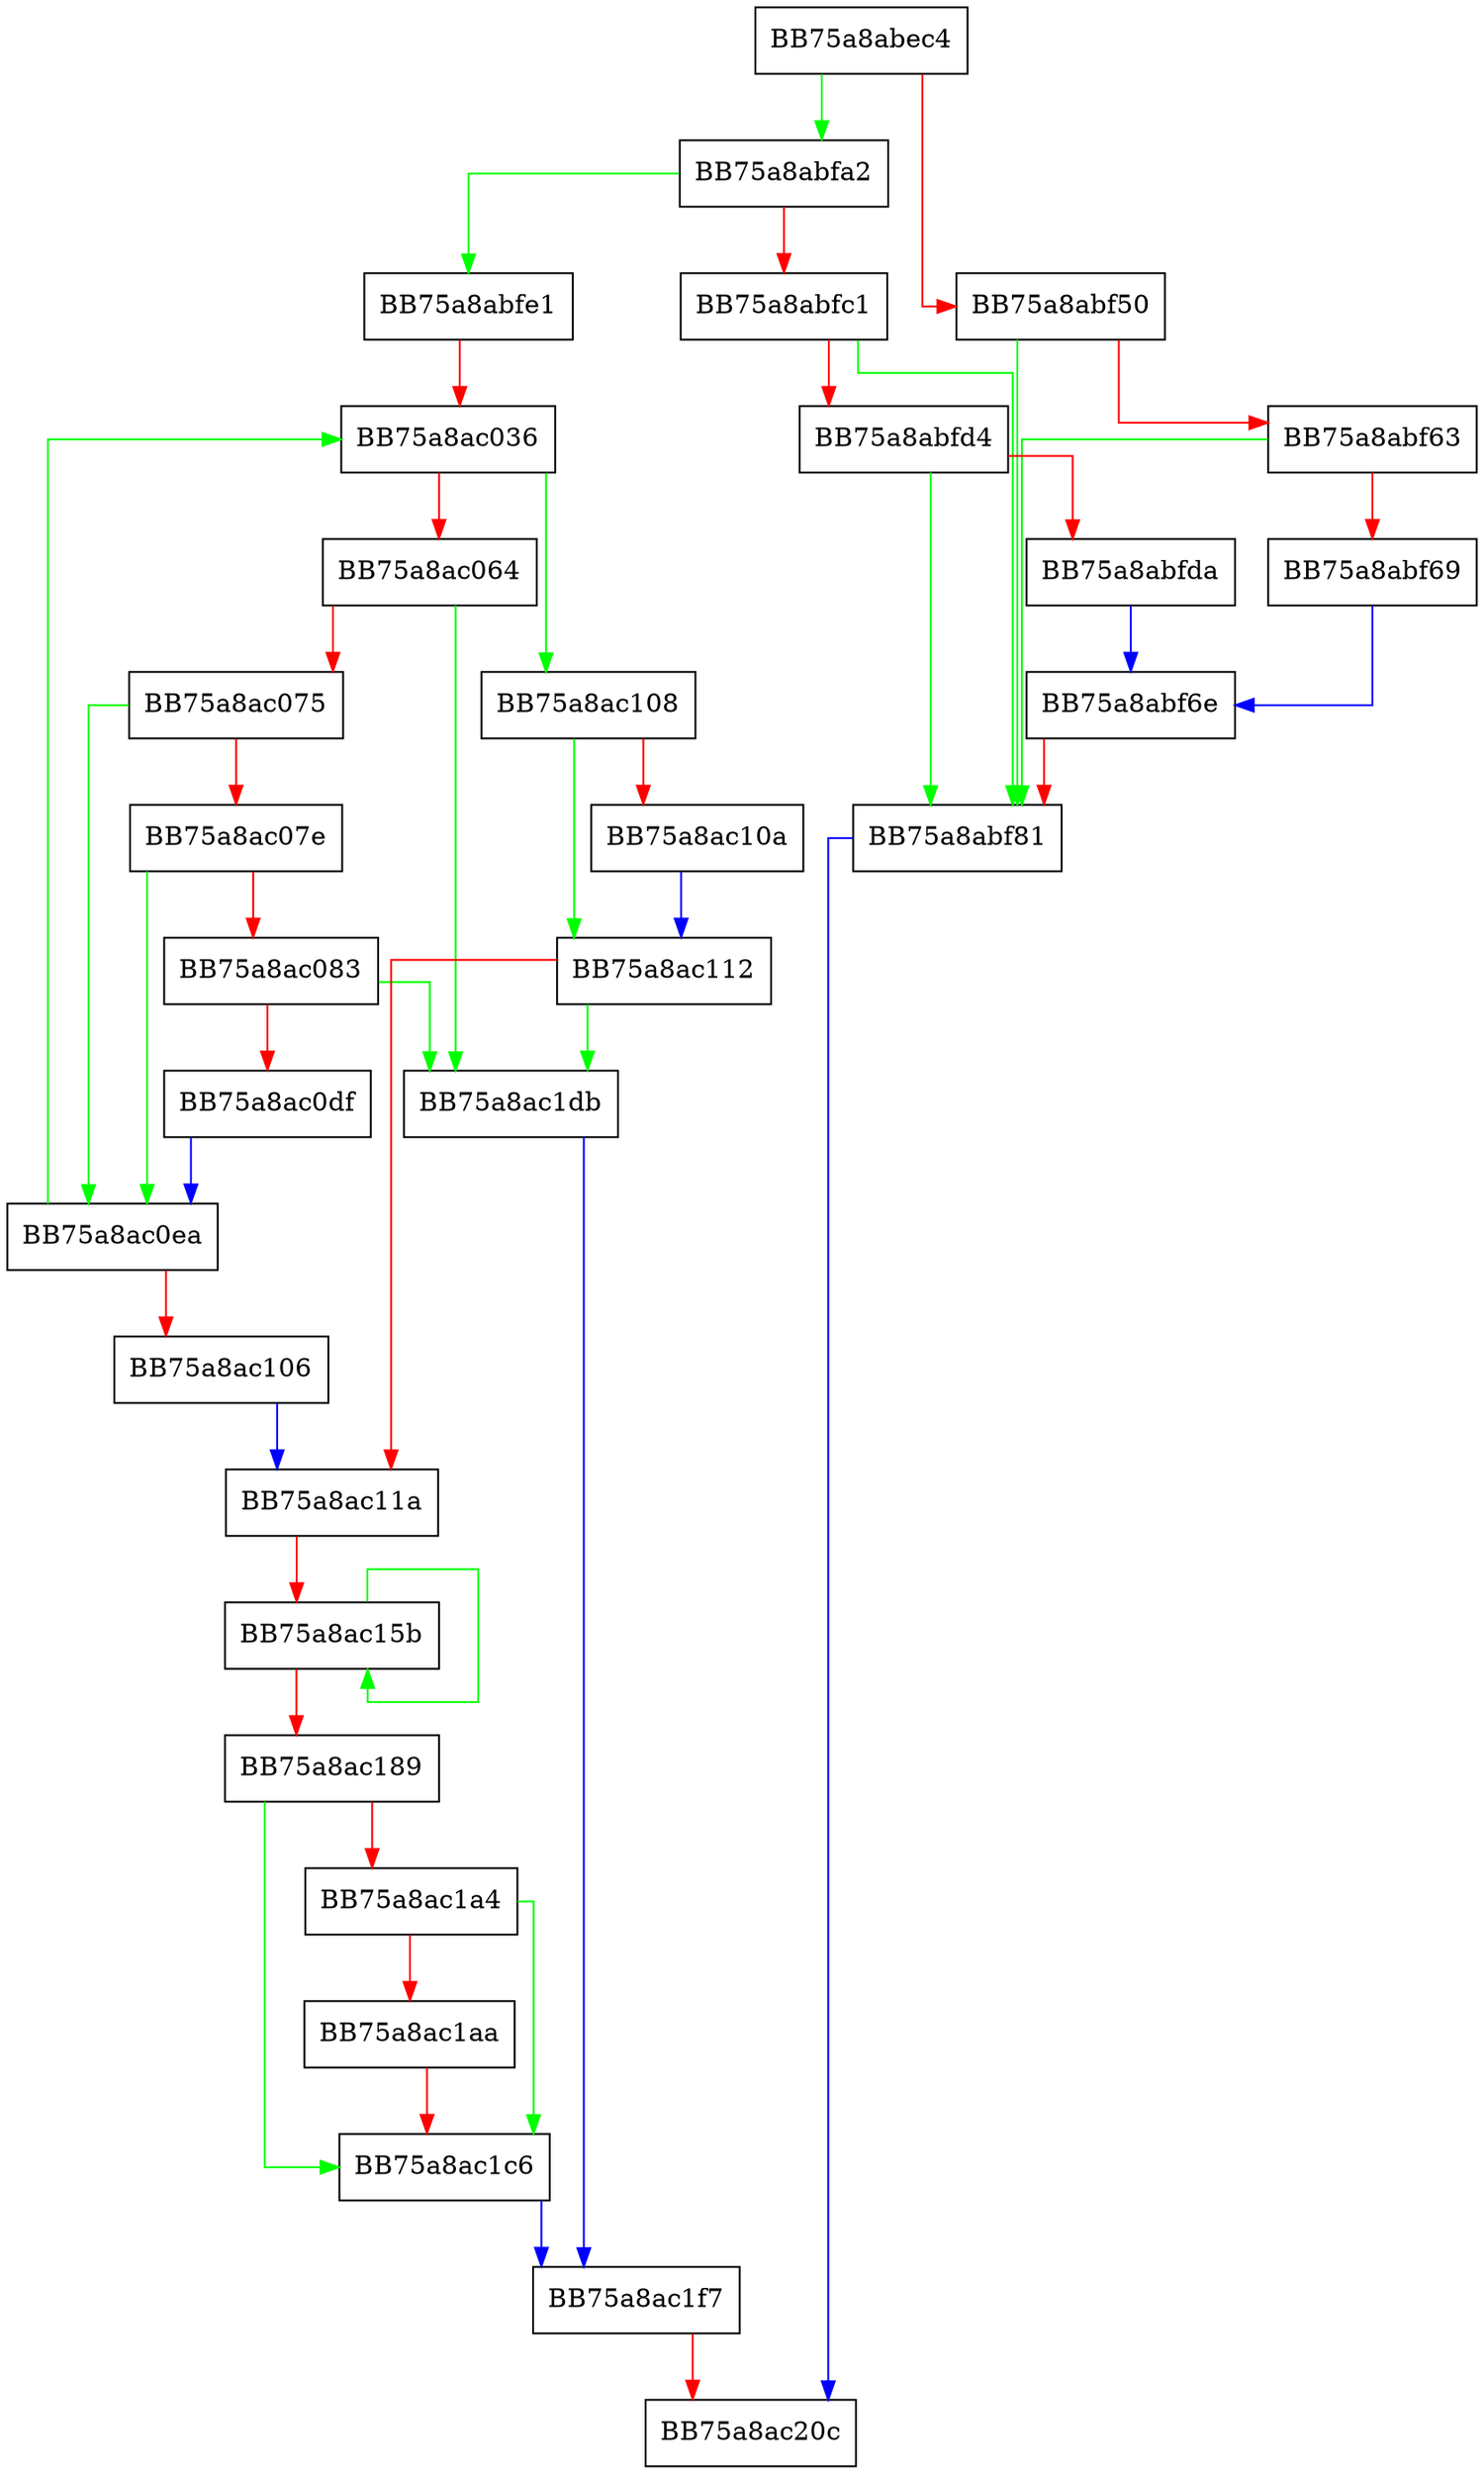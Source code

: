 digraph GenerateFileSha1 {
  node [shape="box"];
  graph [splines=ortho];
  BB75a8abec4 -> BB75a8abfa2 [color="green"];
  BB75a8abec4 -> BB75a8abf50 [color="red"];
  BB75a8abf50 -> BB75a8abf81 [color="green"];
  BB75a8abf50 -> BB75a8abf63 [color="red"];
  BB75a8abf63 -> BB75a8abf81 [color="green"];
  BB75a8abf63 -> BB75a8abf69 [color="red"];
  BB75a8abf69 -> BB75a8abf6e [color="blue"];
  BB75a8abf6e -> BB75a8abf81 [color="red"];
  BB75a8abf81 -> BB75a8ac20c [color="blue"];
  BB75a8abfa2 -> BB75a8abfe1 [color="green"];
  BB75a8abfa2 -> BB75a8abfc1 [color="red"];
  BB75a8abfc1 -> BB75a8abf81 [color="green"];
  BB75a8abfc1 -> BB75a8abfd4 [color="red"];
  BB75a8abfd4 -> BB75a8abf81 [color="green"];
  BB75a8abfd4 -> BB75a8abfda [color="red"];
  BB75a8abfda -> BB75a8abf6e [color="blue"];
  BB75a8abfe1 -> BB75a8ac036 [color="red"];
  BB75a8ac036 -> BB75a8ac108 [color="green"];
  BB75a8ac036 -> BB75a8ac064 [color="red"];
  BB75a8ac064 -> BB75a8ac1db [color="green"];
  BB75a8ac064 -> BB75a8ac075 [color="red"];
  BB75a8ac075 -> BB75a8ac0ea [color="green"];
  BB75a8ac075 -> BB75a8ac07e [color="red"];
  BB75a8ac07e -> BB75a8ac0ea [color="green"];
  BB75a8ac07e -> BB75a8ac083 [color="red"];
  BB75a8ac083 -> BB75a8ac1db [color="green"];
  BB75a8ac083 -> BB75a8ac0df [color="red"];
  BB75a8ac0df -> BB75a8ac0ea [color="blue"];
  BB75a8ac0ea -> BB75a8ac036 [color="green"];
  BB75a8ac0ea -> BB75a8ac106 [color="red"];
  BB75a8ac106 -> BB75a8ac11a [color="blue"];
  BB75a8ac108 -> BB75a8ac112 [color="green"];
  BB75a8ac108 -> BB75a8ac10a [color="red"];
  BB75a8ac10a -> BB75a8ac112 [color="blue"];
  BB75a8ac112 -> BB75a8ac1db [color="green"];
  BB75a8ac112 -> BB75a8ac11a [color="red"];
  BB75a8ac11a -> BB75a8ac15b [color="red"];
  BB75a8ac15b -> BB75a8ac15b [color="green"];
  BB75a8ac15b -> BB75a8ac189 [color="red"];
  BB75a8ac189 -> BB75a8ac1c6 [color="green"];
  BB75a8ac189 -> BB75a8ac1a4 [color="red"];
  BB75a8ac1a4 -> BB75a8ac1c6 [color="green"];
  BB75a8ac1a4 -> BB75a8ac1aa [color="red"];
  BB75a8ac1aa -> BB75a8ac1c6 [color="red"];
  BB75a8ac1c6 -> BB75a8ac1f7 [color="blue"];
  BB75a8ac1db -> BB75a8ac1f7 [color="blue"];
  BB75a8ac1f7 -> BB75a8ac20c [color="red"];
}